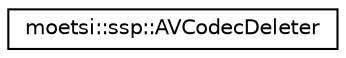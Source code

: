digraph "Graphical Class Hierarchy"
{
 // LATEX_PDF_SIZE
  edge [fontname="Helvetica",fontsize="10",labelfontname="Helvetica",labelfontsize="10"];
  node [fontname="Helvetica",fontsize="10",shape=record];
  rankdir="LR";
  Node0 [label="moetsi::ssp::AVCodecDeleter",height=0.2,width=0.4,color="black", fillcolor="white", style="filled",URL="$structmoetsi_1_1ssp_1_1AVCodecDeleter.html",tooltip=" "];
}
